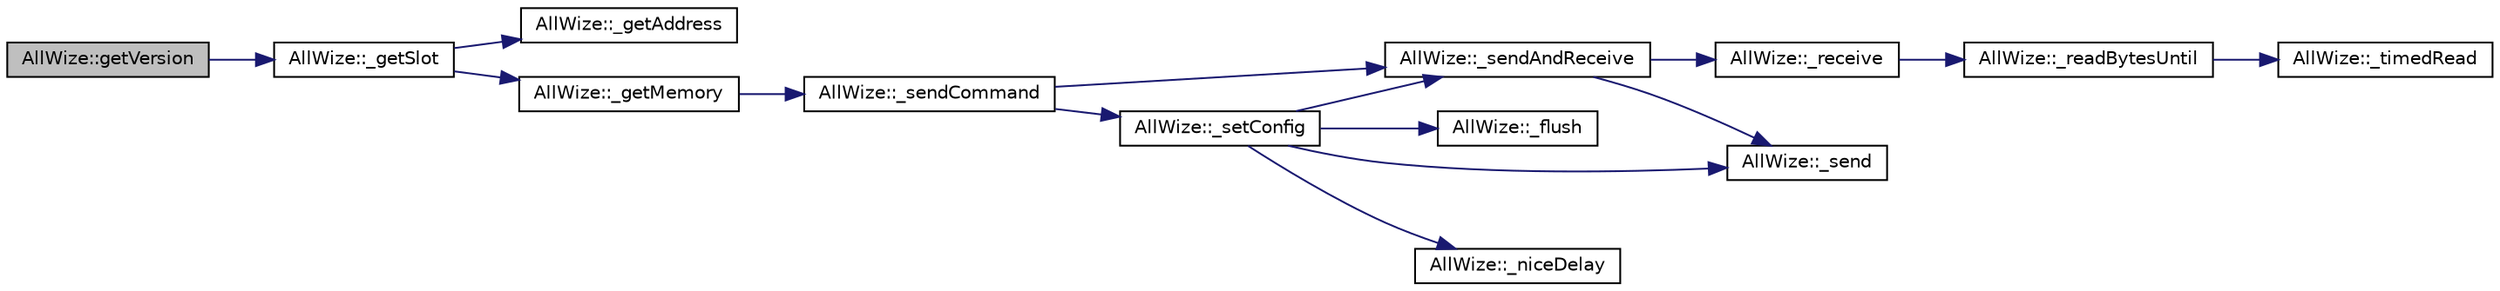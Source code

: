 digraph "AllWize::getVersion"
{
  edge [fontname="Helvetica",fontsize="10",labelfontname="Helvetica",labelfontsize="10"];
  node [fontname="Helvetica",fontsize="10",shape=record];
  rankdir="LR";
  Node1152 [label="AllWize::getVersion",height=0.2,width=0.4,color="black", fillcolor="grey75", style="filled", fontcolor="black"];
  Node1152 -> Node1153 [color="midnightblue",fontsize="10",style="solid",fontname="Helvetica"];
  Node1153 [label="AllWize::_getSlot",height=0.2,width=0.4,color="black", fillcolor="white", style="filled",URL="$classAllWize.html#ac0d6169d045fc89d16c17e8cfe838169",tooltip="Returns the contents of single-byte memory slot. "];
  Node1153 -> Node1154 [color="midnightblue",fontsize="10",style="solid",fontname="Helvetica"];
  Node1154 [label="AllWize::_getAddress",height=0.2,width=0.4,color="black", fillcolor="white", style="filled",URL="$classAllWize.html#a15521b383a1cf20ac9e7adf6bc90b792",tooltip="Return the physical memory address for the given slot. "];
  Node1153 -> Node1155 [color="midnightblue",fontsize="10",style="solid",fontname="Helvetica"];
  Node1155 [label="AllWize::_getMemory",height=0.2,width=0.4,color="black", fillcolor="white", style="filled",URL="$classAllWize.html#a34b0c983476c007f65c9da0501a4037d",tooltip="Returns the contents of memory address. "];
  Node1155 -> Node1156 [color="midnightblue",fontsize="10",style="solid",fontname="Helvetica"];
  Node1156 [label="AllWize::_sendCommand",height=0.2,width=0.4,color="black", fillcolor="white", style="filled",URL="$classAllWize.html#aa396ffb4a719730440575425c981adef",tooltip="Sends a command with the given data. "];
  Node1156 -> Node1157 [color="midnightblue",fontsize="10",style="solid",fontname="Helvetica"];
  Node1157 [label="AllWize::_setConfig",height=0.2,width=0.4,color="black", fillcolor="white", style="filled",URL="$classAllWize.html#a493af0599b973f713192b175000264e6",tooltip="Sets or unsets config mode. "];
  Node1157 -> Node1158 [color="midnightblue",fontsize="10",style="solid",fontname="Helvetica"];
  Node1158 [label="AllWize::_flush",height=0.2,width=0.4,color="black", fillcolor="white", style="filled",URL="$classAllWize.html#ace21941ce1a1174ef567c1a269ebf551",tooltip="Flushes the serial line to the module. "];
  Node1157 -> Node1159 [color="midnightblue",fontsize="10",style="solid",fontname="Helvetica"];
  Node1159 [label="AllWize::_sendAndReceive",height=0.2,width=0.4,color="black", fillcolor="white", style="filled",URL="$classAllWize.html#af4c575f742b3c2a837058846b83fbfe1",tooltip="Sends a binary buffer and waits for response. Returns the number of bytes received and stored in the ..."];
  Node1159 -> Node1160 [color="midnightblue",fontsize="10",style="solid",fontname="Helvetica"];
  Node1160 [label="AllWize::_send",height=0.2,width=0.4,color="black", fillcolor="white", style="filled",URL="$classAllWize.html#ac194cac5fd63b864ef567fb7a51a2ac9",tooltip="Sends a binary buffer to the module UART. Returns the number of bytes actually sent. "];
  Node1159 -> Node1161 [color="midnightblue",fontsize="10",style="solid",fontname="Helvetica"];
  Node1161 [label="AllWize::_receive",height=0.2,width=0.4,color="black", fillcolor="white", style="filled",URL="$classAllWize.html#a197c8bd0c47789acefd4e360ca697feb",tooltip="Listens to incoming data from the module until timeout or END_OF_RESPONSE. "];
  Node1161 -> Node1162 [color="midnightblue",fontsize="10",style="solid",fontname="Helvetica"];
  Node1162 [label="AllWize::_readBytesUntil",height=0.2,width=0.4,color="black", fillcolor="white", style="filled",URL="$classAllWize.html#a3cdbc480293b0e3c24107c549b485d5c",tooltip="Reads the stream buffer up to a certain char or times out. "];
  Node1162 -> Node1163 [color="midnightblue",fontsize="10",style="solid",fontname="Helvetica"];
  Node1163 [label="AllWize::_timedRead",height=0.2,width=0.4,color="black", fillcolor="white", style="filled",URL="$classAllWize.html#ac33ba05cebc3de22babb477922a07eaf",tooltip="Reads a byte from the stream with a timeout. "];
  Node1157 -> Node1160 [color="midnightblue",fontsize="10",style="solid",fontname="Helvetica"];
  Node1157 -> Node1164 [color="midnightblue",fontsize="10",style="solid",fontname="Helvetica"];
  Node1164 [label="AllWize::_niceDelay",height=0.2,width=0.4,color="black", fillcolor="white", style="filled",URL="$classAllWize.html#afeed45d2a47e184092d6dcd64c22fb72",tooltip="Does a non-blocking delay. "];
  Node1156 -> Node1159 [color="midnightblue",fontsize="10",style="solid",fontname="Helvetica"];
}
